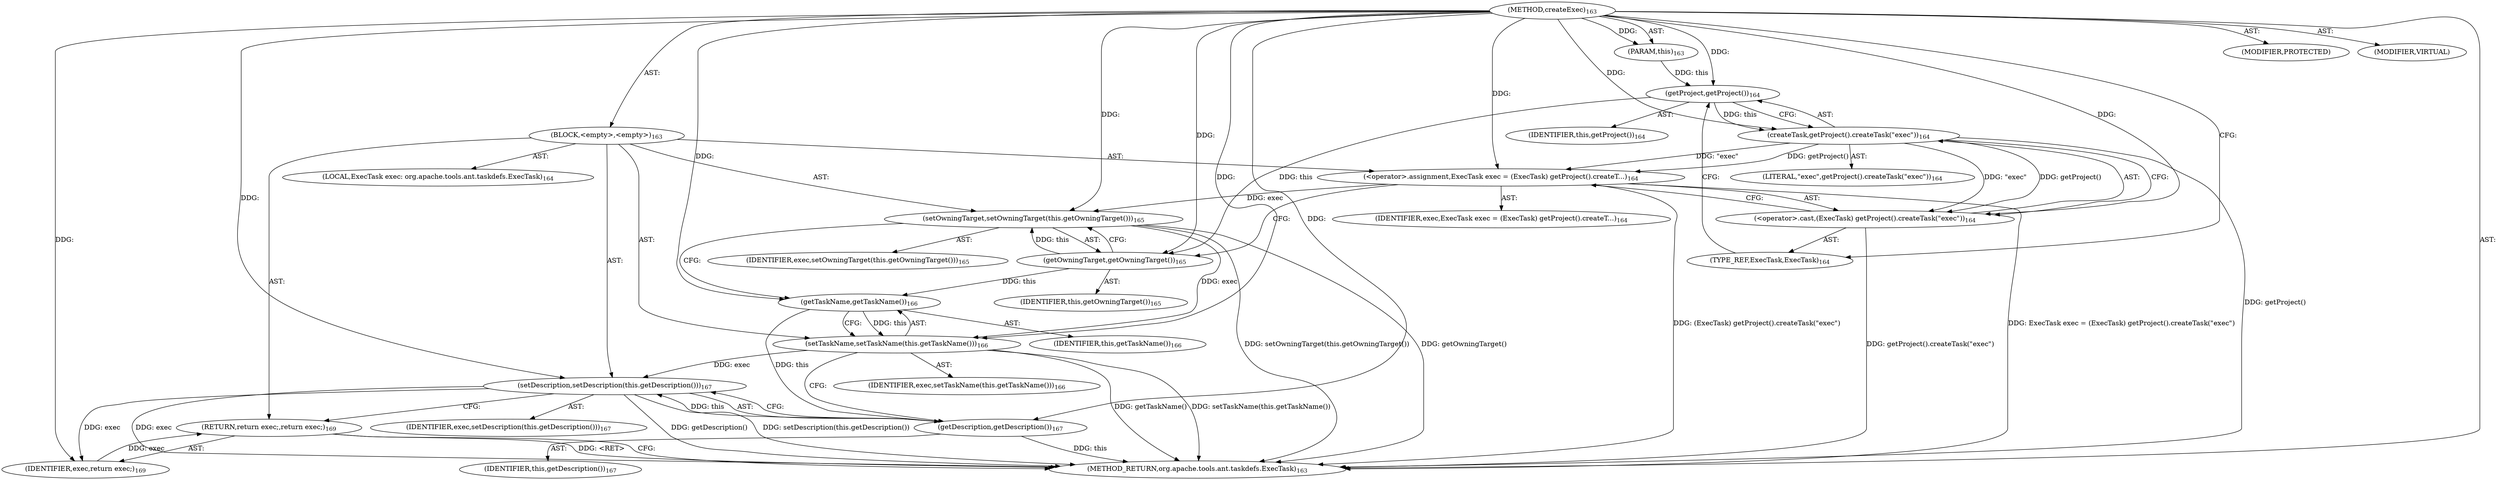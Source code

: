 digraph "createExec" {  
"111669149703" [label = <(METHOD,createExec)<SUB>163</SUB>> ]
"115964116995" [label = <(PARAM,this)<SUB>163</SUB>> ]
"25769803789" [label = <(BLOCK,&lt;empty&gt;,&lt;empty&gt;)<SUB>163</SUB>> ]
"94489280515" [label = <(LOCAL,ExecTask exec: org.apache.tools.ant.taskdefs.ExecTask)<SUB>164</SUB>> ]
"30064771114" [label = <(&lt;operator&gt;.assignment,ExecTask exec = (ExecTask) getProject().createT...)<SUB>164</SUB>> ]
"68719476787" [label = <(IDENTIFIER,exec,ExecTask exec = (ExecTask) getProject().createT...)<SUB>164</SUB>> ]
"30064771115" [label = <(&lt;operator&gt;.cast,(ExecTask) getProject().createTask(&quot;exec&quot;))<SUB>164</SUB>> ]
"180388626432" [label = <(TYPE_REF,ExecTask,ExecTask)<SUB>164</SUB>> ]
"30064771116" [label = <(createTask,getProject().createTask(&quot;exec&quot;))<SUB>164</SUB>> ]
"30064771117" [label = <(getProject,getProject())<SUB>164</SUB>> ]
"68719476741" [label = <(IDENTIFIER,this,getProject())<SUB>164</SUB>> ]
"90194313224" [label = <(LITERAL,&quot;exec&quot;,getProject().createTask(&quot;exec&quot;))<SUB>164</SUB>> ]
"30064771118" [label = <(setOwningTarget,setOwningTarget(this.getOwningTarget()))<SUB>165</SUB>> ]
"68719476788" [label = <(IDENTIFIER,exec,setOwningTarget(this.getOwningTarget()))<SUB>165</SUB>> ]
"30064771119" [label = <(getOwningTarget,getOwningTarget())<SUB>165</SUB>> ]
"68719476742" [label = <(IDENTIFIER,this,getOwningTarget())<SUB>165</SUB>> ]
"30064771120" [label = <(setTaskName,setTaskName(this.getTaskName()))<SUB>166</SUB>> ]
"68719476789" [label = <(IDENTIFIER,exec,setTaskName(this.getTaskName()))<SUB>166</SUB>> ]
"30064771121" [label = <(getTaskName,getTaskName())<SUB>166</SUB>> ]
"68719476743" [label = <(IDENTIFIER,this,getTaskName())<SUB>166</SUB>> ]
"30064771122" [label = <(setDescription,setDescription(this.getDescription()))<SUB>167</SUB>> ]
"68719476790" [label = <(IDENTIFIER,exec,setDescription(this.getDescription()))<SUB>167</SUB>> ]
"30064771123" [label = <(getDescription,getDescription())<SUB>167</SUB>> ]
"68719476744" [label = <(IDENTIFIER,this,getDescription())<SUB>167</SUB>> ]
"146028888064" [label = <(RETURN,return exec;,return exec;)<SUB>169</SUB>> ]
"68719476791" [label = <(IDENTIFIER,exec,return exec;)<SUB>169</SUB>> ]
"133143986198" [label = <(MODIFIER,PROTECTED)> ]
"133143986199" [label = <(MODIFIER,VIRTUAL)> ]
"128849018887" [label = <(METHOD_RETURN,org.apache.tools.ant.taskdefs.ExecTask)<SUB>163</SUB>> ]
  "111669149703" -> "115964116995"  [ label = "AST: "] 
  "111669149703" -> "25769803789"  [ label = "AST: "] 
  "111669149703" -> "133143986198"  [ label = "AST: "] 
  "111669149703" -> "133143986199"  [ label = "AST: "] 
  "111669149703" -> "128849018887"  [ label = "AST: "] 
  "25769803789" -> "94489280515"  [ label = "AST: "] 
  "25769803789" -> "30064771114"  [ label = "AST: "] 
  "25769803789" -> "30064771118"  [ label = "AST: "] 
  "25769803789" -> "30064771120"  [ label = "AST: "] 
  "25769803789" -> "30064771122"  [ label = "AST: "] 
  "25769803789" -> "146028888064"  [ label = "AST: "] 
  "30064771114" -> "68719476787"  [ label = "AST: "] 
  "30064771114" -> "30064771115"  [ label = "AST: "] 
  "30064771115" -> "180388626432"  [ label = "AST: "] 
  "30064771115" -> "30064771116"  [ label = "AST: "] 
  "30064771116" -> "30064771117"  [ label = "AST: "] 
  "30064771116" -> "90194313224"  [ label = "AST: "] 
  "30064771117" -> "68719476741"  [ label = "AST: "] 
  "30064771118" -> "68719476788"  [ label = "AST: "] 
  "30064771118" -> "30064771119"  [ label = "AST: "] 
  "30064771119" -> "68719476742"  [ label = "AST: "] 
  "30064771120" -> "68719476789"  [ label = "AST: "] 
  "30064771120" -> "30064771121"  [ label = "AST: "] 
  "30064771121" -> "68719476743"  [ label = "AST: "] 
  "30064771122" -> "68719476790"  [ label = "AST: "] 
  "30064771122" -> "30064771123"  [ label = "AST: "] 
  "30064771123" -> "68719476744"  [ label = "AST: "] 
  "146028888064" -> "68719476791"  [ label = "AST: "] 
  "30064771114" -> "30064771119"  [ label = "CFG: "] 
  "30064771118" -> "30064771121"  [ label = "CFG: "] 
  "30064771120" -> "30064771123"  [ label = "CFG: "] 
  "30064771122" -> "146028888064"  [ label = "CFG: "] 
  "146028888064" -> "128849018887"  [ label = "CFG: "] 
  "30064771115" -> "30064771114"  [ label = "CFG: "] 
  "30064771119" -> "30064771118"  [ label = "CFG: "] 
  "30064771121" -> "30064771120"  [ label = "CFG: "] 
  "30064771123" -> "30064771122"  [ label = "CFG: "] 
  "180388626432" -> "30064771117"  [ label = "CFG: "] 
  "30064771116" -> "30064771115"  [ label = "CFG: "] 
  "30064771117" -> "30064771116"  [ label = "CFG: "] 
  "111669149703" -> "180388626432"  [ label = "CFG: "] 
  "146028888064" -> "128849018887"  [ label = "DDG: &lt;RET&gt;"] 
  "30064771116" -> "128849018887"  [ label = "DDG: getProject()"] 
  "30064771115" -> "128849018887"  [ label = "DDG: getProject().createTask(&quot;exec&quot;)"] 
  "30064771114" -> "128849018887"  [ label = "DDG: (ExecTask) getProject().createTask(&quot;exec&quot;)"] 
  "30064771114" -> "128849018887"  [ label = "DDG: ExecTask exec = (ExecTask) getProject().createTask(&quot;exec&quot;)"] 
  "30064771118" -> "128849018887"  [ label = "DDG: getOwningTarget()"] 
  "30064771118" -> "128849018887"  [ label = "DDG: setOwningTarget(this.getOwningTarget())"] 
  "30064771120" -> "128849018887"  [ label = "DDG: getTaskName()"] 
  "30064771120" -> "128849018887"  [ label = "DDG: setTaskName(this.getTaskName())"] 
  "30064771122" -> "128849018887"  [ label = "DDG: exec"] 
  "30064771123" -> "128849018887"  [ label = "DDG: this"] 
  "30064771122" -> "128849018887"  [ label = "DDG: getDescription()"] 
  "30064771122" -> "128849018887"  [ label = "DDG: setDescription(this.getDescription())"] 
  "111669149703" -> "115964116995"  [ label = "DDG: "] 
  "111669149703" -> "30064771114"  [ label = "DDG: "] 
  "30064771116" -> "30064771114"  [ label = "DDG: getProject()"] 
  "30064771116" -> "30064771114"  [ label = "DDG: &quot;exec&quot;"] 
  "68719476791" -> "146028888064"  [ label = "DDG: exec"] 
  "30064771114" -> "30064771118"  [ label = "DDG: exec"] 
  "111669149703" -> "30064771118"  [ label = "DDG: "] 
  "30064771119" -> "30064771118"  [ label = "DDG: this"] 
  "30064771118" -> "30064771120"  [ label = "DDG: exec"] 
  "111669149703" -> "30064771120"  [ label = "DDG: "] 
  "30064771121" -> "30064771120"  [ label = "DDG: this"] 
  "30064771120" -> "30064771122"  [ label = "DDG: exec"] 
  "111669149703" -> "30064771122"  [ label = "DDG: "] 
  "30064771123" -> "30064771122"  [ label = "DDG: this"] 
  "30064771122" -> "68719476791"  [ label = "DDG: exec"] 
  "111669149703" -> "68719476791"  [ label = "DDG: "] 
  "111669149703" -> "30064771115"  [ label = "DDG: "] 
  "30064771116" -> "30064771115"  [ label = "DDG: getProject()"] 
  "30064771116" -> "30064771115"  [ label = "DDG: &quot;exec&quot;"] 
  "30064771117" -> "30064771119"  [ label = "DDG: this"] 
  "111669149703" -> "30064771119"  [ label = "DDG: "] 
  "30064771119" -> "30064771121"  [ label = "DDG: this"] 
  "111669149703" -> "30064771121"  [ label = "DDG: "] 
  "30064771121" -> "30064771123"  [ label = "DDG: this"] 
  "111669149703" -> "30064771123"  [ label = "DDG: "] 
  "30064771117" -> "30064771116"  [ label = "DDG: this"] 
  "111669149703" -> "30064771116"  [ label = "DDG: "] 
  "115964116995" -> "30064771117"  [ label = "DDG: this"] 
  "111669149703" -> "30064771117"  [ label = "DDG: "] 
}
